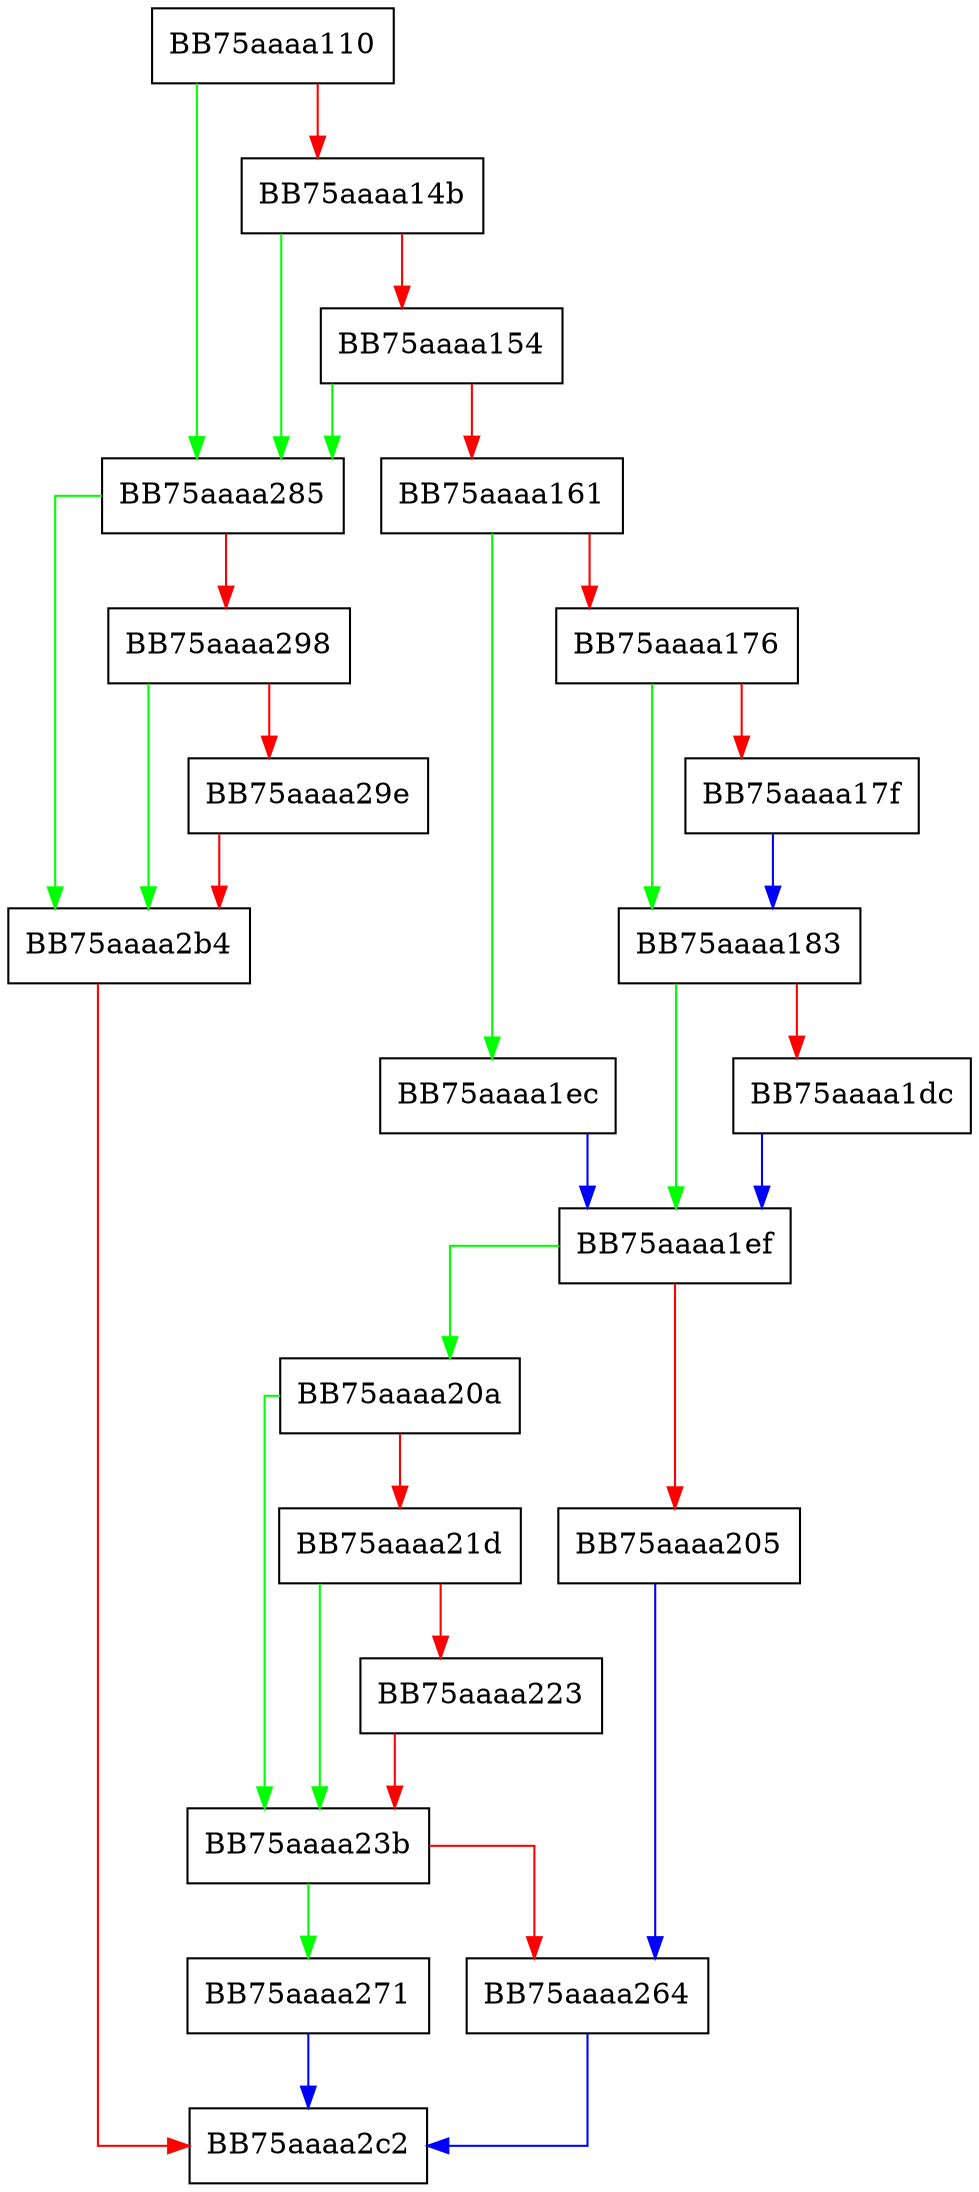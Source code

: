 digraph FindFirstFileByVolumeOffsets {
  node [shape="box"];
  graph [splines=ortho];
  BB75aaaa110 -> BB75aaaa285 [color="green"];
  BB75aaaa110 -> BB75aaaa14b [color="red"];
  BB75aaaa14b -> BB75aaaa285 [color="green"];
  BB75aaaa14b -> BB75aaaa154 [color="red"];
  BB75aaaa154 -> BB75aaaa285 [color="green"];
  BB75aaaa154 -> BB75aaaa161 [color="red"];
  BB75aaaa161 -> BB75aaaa1ec [color="green"];
  BB75aaaa161 -> BB75aaaa176 [color="red"];
  BB75aaaa176 -> BB75aaaa183 [color="green"];
  BB75aaaa176 -> BB75aaaa17f [color="red"];
  BB75aaaa17f -> BB75aaaa183 [color="blue"];
  BB75aaaa183 -> BB75aaaa1ef [color="green"];
  BB75aaaa183 -> BB75aaaa1dc [color="red"];
  BB75aaaa1dc -> BB75aaaa1ef [color="blue"];
  BB75aaaa1ec -> BB75aaaa1ef [color="blue"];
  BB75aaaa1ef -> BB75aaaa20a [color="green"];
  BB75aaaa1ef -> BB75aaaa205 [color="red"];
  BB75aaaa205 -> BB75aaaa264 [color="blue"];
  BB75aaaa20a -> BB75aaaa23b [color="green"];
  BB75aaaa20a -> BB75aaaa21d [color="red"];
  BB75aaaa21d -> BB75aaaa23b [color="green"];
  BB75aaaa21d -> BB75aaaa223 [color="red"];
  BB75aaaa223 -> BB75aaaa23b [color="red"];
  BB75aaaa23b -> BB75aaaa271 [color="green"];
  BB75aaaa23b -> BB75aaaa264 [color="red"];
  BB75aaaa264 -> BB75aaaa2c2 [color="blue"];
  BB75aaaa271 -> BB75aaaa2c2 [color="blue"];
  BB75aaaa285 -> BB75aaaa2b4 [color="green"];
  BB75aaaa285 -> BB75aaaa298 [color="red"];
  BB75aaaa298 -> BB75aaaa2b4 [color="green"];
  BB75aaaa298 -> BB75aaaa29e [color="red"];
  BB75aaaa29e -> BB75aaaa2b4 [color="red"];
  BB75aaaa2b4 -> BB75aaaa2c2 [color="red"];
}
